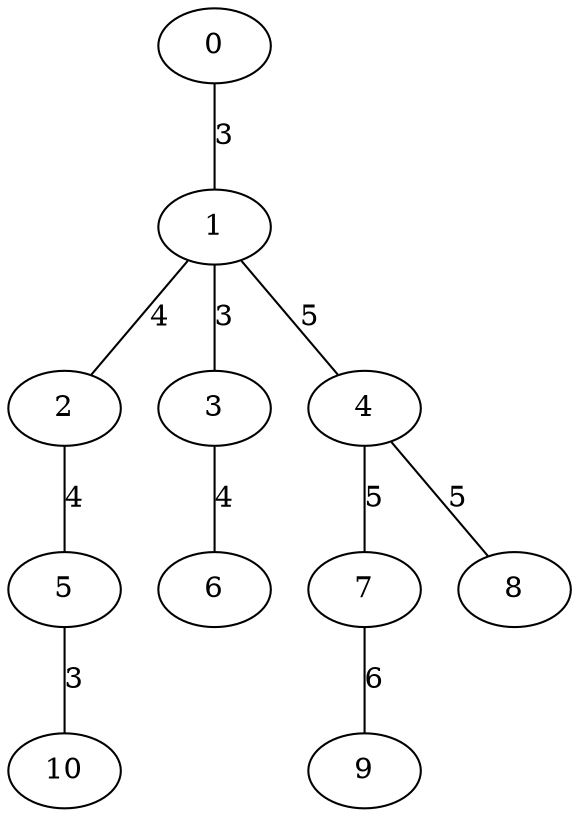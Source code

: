 graph g {
  0 [ habit = 1, size = 206, x = 1, y = 7 ]
  1 [ habit = 7, size = 55, x = 3, y = 7 ]
  2 [ habit = 6, size = 472, x = 3, y = 5 ]
  3 [ habit = 4, size = 71, x = 2, y = 8 ]
  4 [ habit = 4, size = 60, x = 6, y = 7 ]
  5 [ habit = 9, size = 364, x = 2, y = 3 ]
  6 [ base = 2, habit = 2, size = 336, x = 1, y = 10 ]
  7 [ base = 1, habit = 7, size = 164, x = 8, y = 6 ]
  8 [ habit = 11, size = 214, x = 7, y = 9 ]
  9 [ habit = 2, size = 444, x = 10, y = 6 ]
  10 [ habit = 3, size = 132, x = 1, y = 1 ]

  0 -- 1 [ label = 3, weight = 3 ]
  1 -- 2 [ label = 4, weight = 4 ]
  1 -- 3 [ label = 3, weight = 3 ]
  1 -- 4 [ label = 5, weight = 5 ]
  2 -- 5 [ label = 4, weight = 4 ]
  3 -- 6 [ label = 4, weight = 4 ]
  4 -- 8 [ label = 5, weight = 5 ]
  4 -- 7 [ label = 5, weight = 5 ]
  5 -- 10 [ label = 3, weight = 3 ]
  7 -- 9 [ label = 6, weight = 6 ]
}

